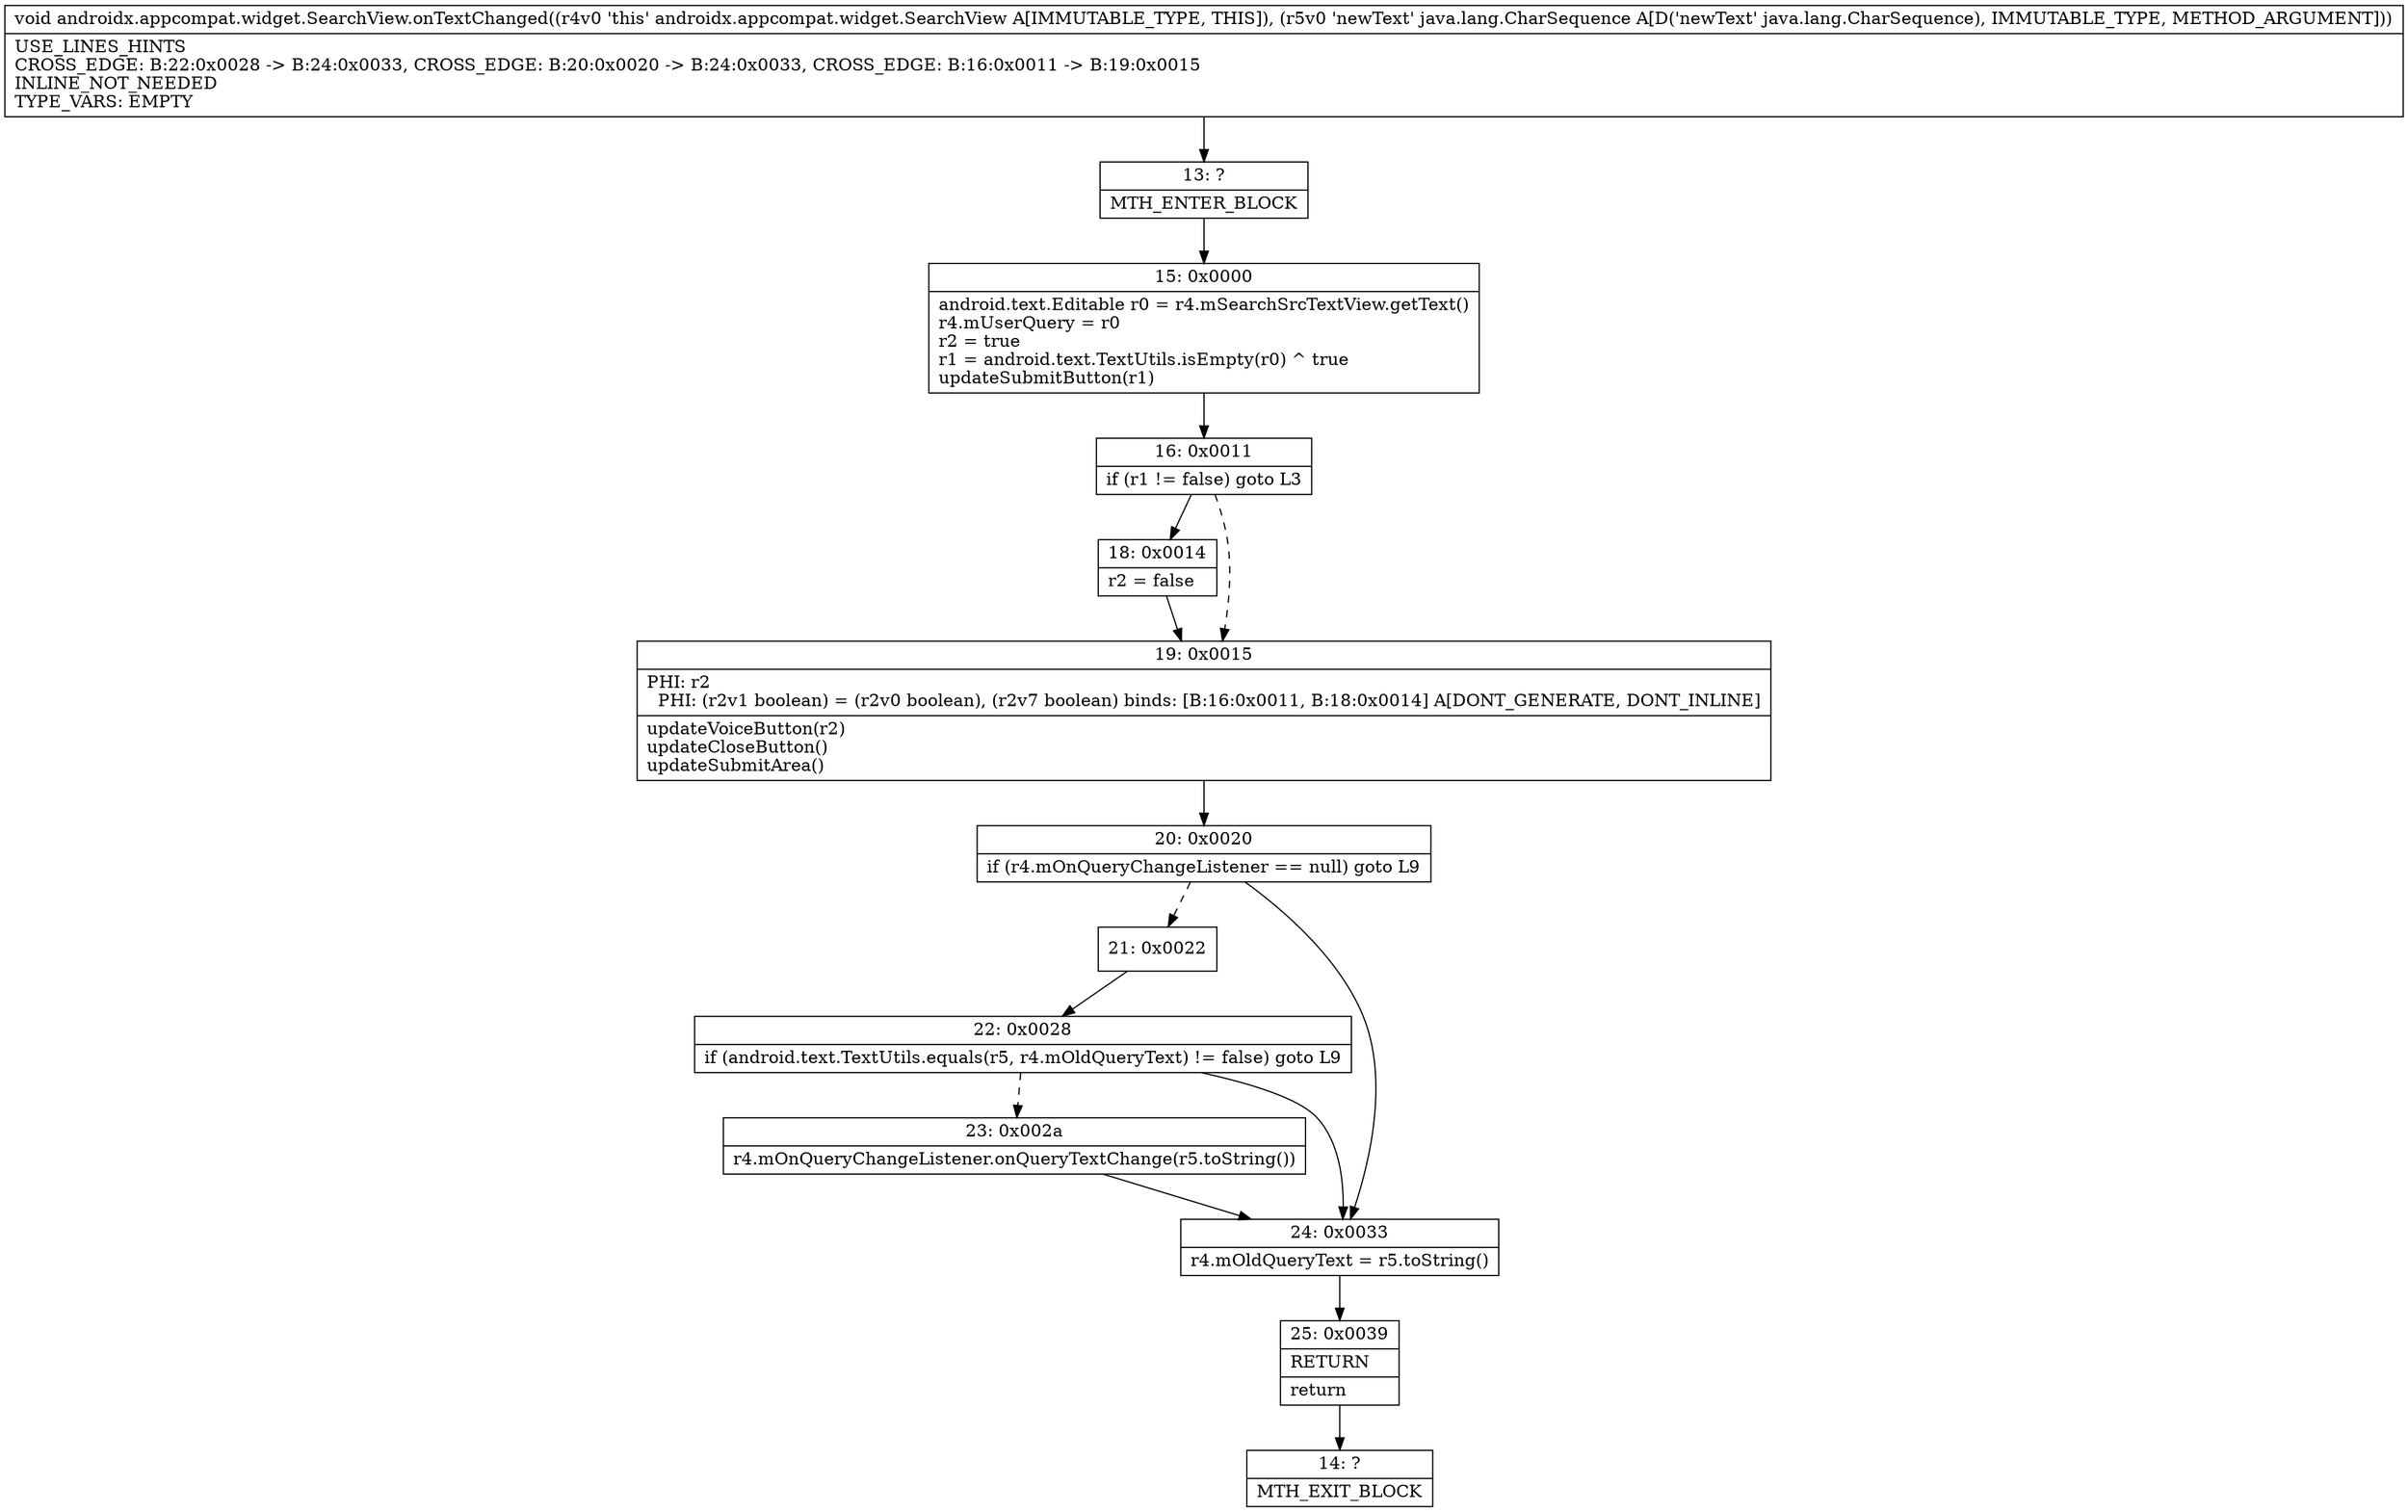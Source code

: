 digraph "CFG forandroidx.appcompat.widget.SearchView.onTextChanged(Ljava\/lang\/CharSequence;)V" {
Node_13 [shape=record,label="{13\:\ ?|MTH_ENTER_BLOCK\l}"];
Node_15 [shape=record,label="{15\:\ 0x0000|android.text.Editable r0 = r4.mSearchSrcTextView.getText()\lr4.mUserQuery = r0\lr2 = true\lr1 = android.text.TextUtils.isEmpty(r0) ^ true\lupdateSubmitButton(r1)\l}"];
Node_16 [shape=record,label="{16\:\ 0x0011|if (r1 != false) goto L3\l}"];
Node_18 [shape=record,label="{18\:\ 0x0014|r2 = false\l}"];
Node_19 [shape=record,label="{19\:\ 0x0015|PHI: r2 \l  PHI: (r2v1 boolean) = (r2v0 boolean), (r2v7 boolean) binds: [B:16:0x0011, B:18:0x0014] A[DONT_GENERATE, DONT_INLINE]\l|updateVoiceButton(r2)\lupdateCloseButton()\lupdateSubmitArea()\l}"];
Node_20 [shape=record,label="{20\:\ 0x0020|if (r4.mOnQueryChangeListener == null) goto L9\l}"];
Node_21 [shape=record,label="{21\:\ 0x0022}"];
Node_22 [shape=record,label="{22\:\ 0x0028|if (android.text.TextUtils.equals(r5, r4.mOldQueryText) != false) goto L9\l}"];
Node_23 [shape=record,label="{23\:\ 0x002a|r4.mOnQueryChangeListener.onQueryTextChange(r5.toString())\l}"];
Node_24 [shape=record,label="{24\:\ 0x0033|r4.mOldQueryText = r5.toString()\l}"];
Node_25 [shape=record,label="{25\:\ 0x0039|RETURN\l|return\l}"];
Node_14 [shape=record,label="{14\:\ ?|MTH_EXIT_BLOCK\l}"];
MethodNode[shape=record,label="{void androidx.appcompat.widget.SearchView.onTextChanged((r4v0 'this' androidx.appcompat.widget.SearchView A[IMMUTABLE_TYPE, THIS]), (r5v0 'newText' java.lang.CharSequence A[D('newText' java.lang.CharSequence), IMMUTABLE_TYPE, METHOD_ARGUMENT]))  | USE_LINES_HINTS\lCROSS_EDGE: B:22:0x0028 \-\> B:24:0x0033, CROSS_EDGE: B:20:0x0020 \-\> B:24:0x0033, CROSS_EDGE: B:16:0x0011 \-\> B:19:0x0015\lINLINE_NOT_NEEDED\lTYPE_VARS: EMPTY\l}"];
MethodNode -> Node_13;Node_13 -> Node_15;
Node_15 -> Node_16;
Node_16 -> Node_18;
Node_16 -> Node_19[style=dashed];
Node_18 -> Node_19;
Node_19 -> Node_20;
Node_20 -> Node_21[style=dashed];
Node_20 -> Node_24;
Node_21 -> Node_22;
Node_22 -> Node_23[style=dashed];
Node_22 -> Node_24;
Node_23 -> Node_24;
Node_24 -> Node_25;
Node_25 -> Node_14;
}

